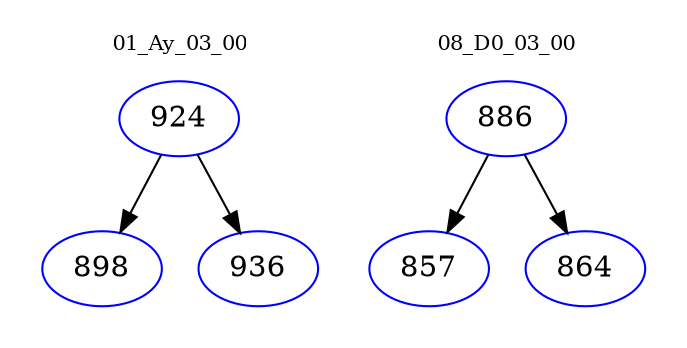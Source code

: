 digraph{
subgraph cluster_0 {
color = white
label = "01_Ay_03_00";
fontsize=10;
T0_924 [label="924", color="blue"]
T0_924 -> T0_898 [color="black"]
T0_898 [label="898", color="blue"]
T0_924 -> T0_936 [color="black"]
T0_936 [label="936", color="blue"]
}
subgraph cluster_1 {
color = white
label = "08_D0_03_00";
fontsize=10;
T1_886 [label="886", color="blue"]
T1_886 -> T1_857 [color="black"]
T1_857 [label="857", color="blue"]
T1_886 -> T1_864 [color="black"]
T1_864 [label="864", color="blue"]
}
}
